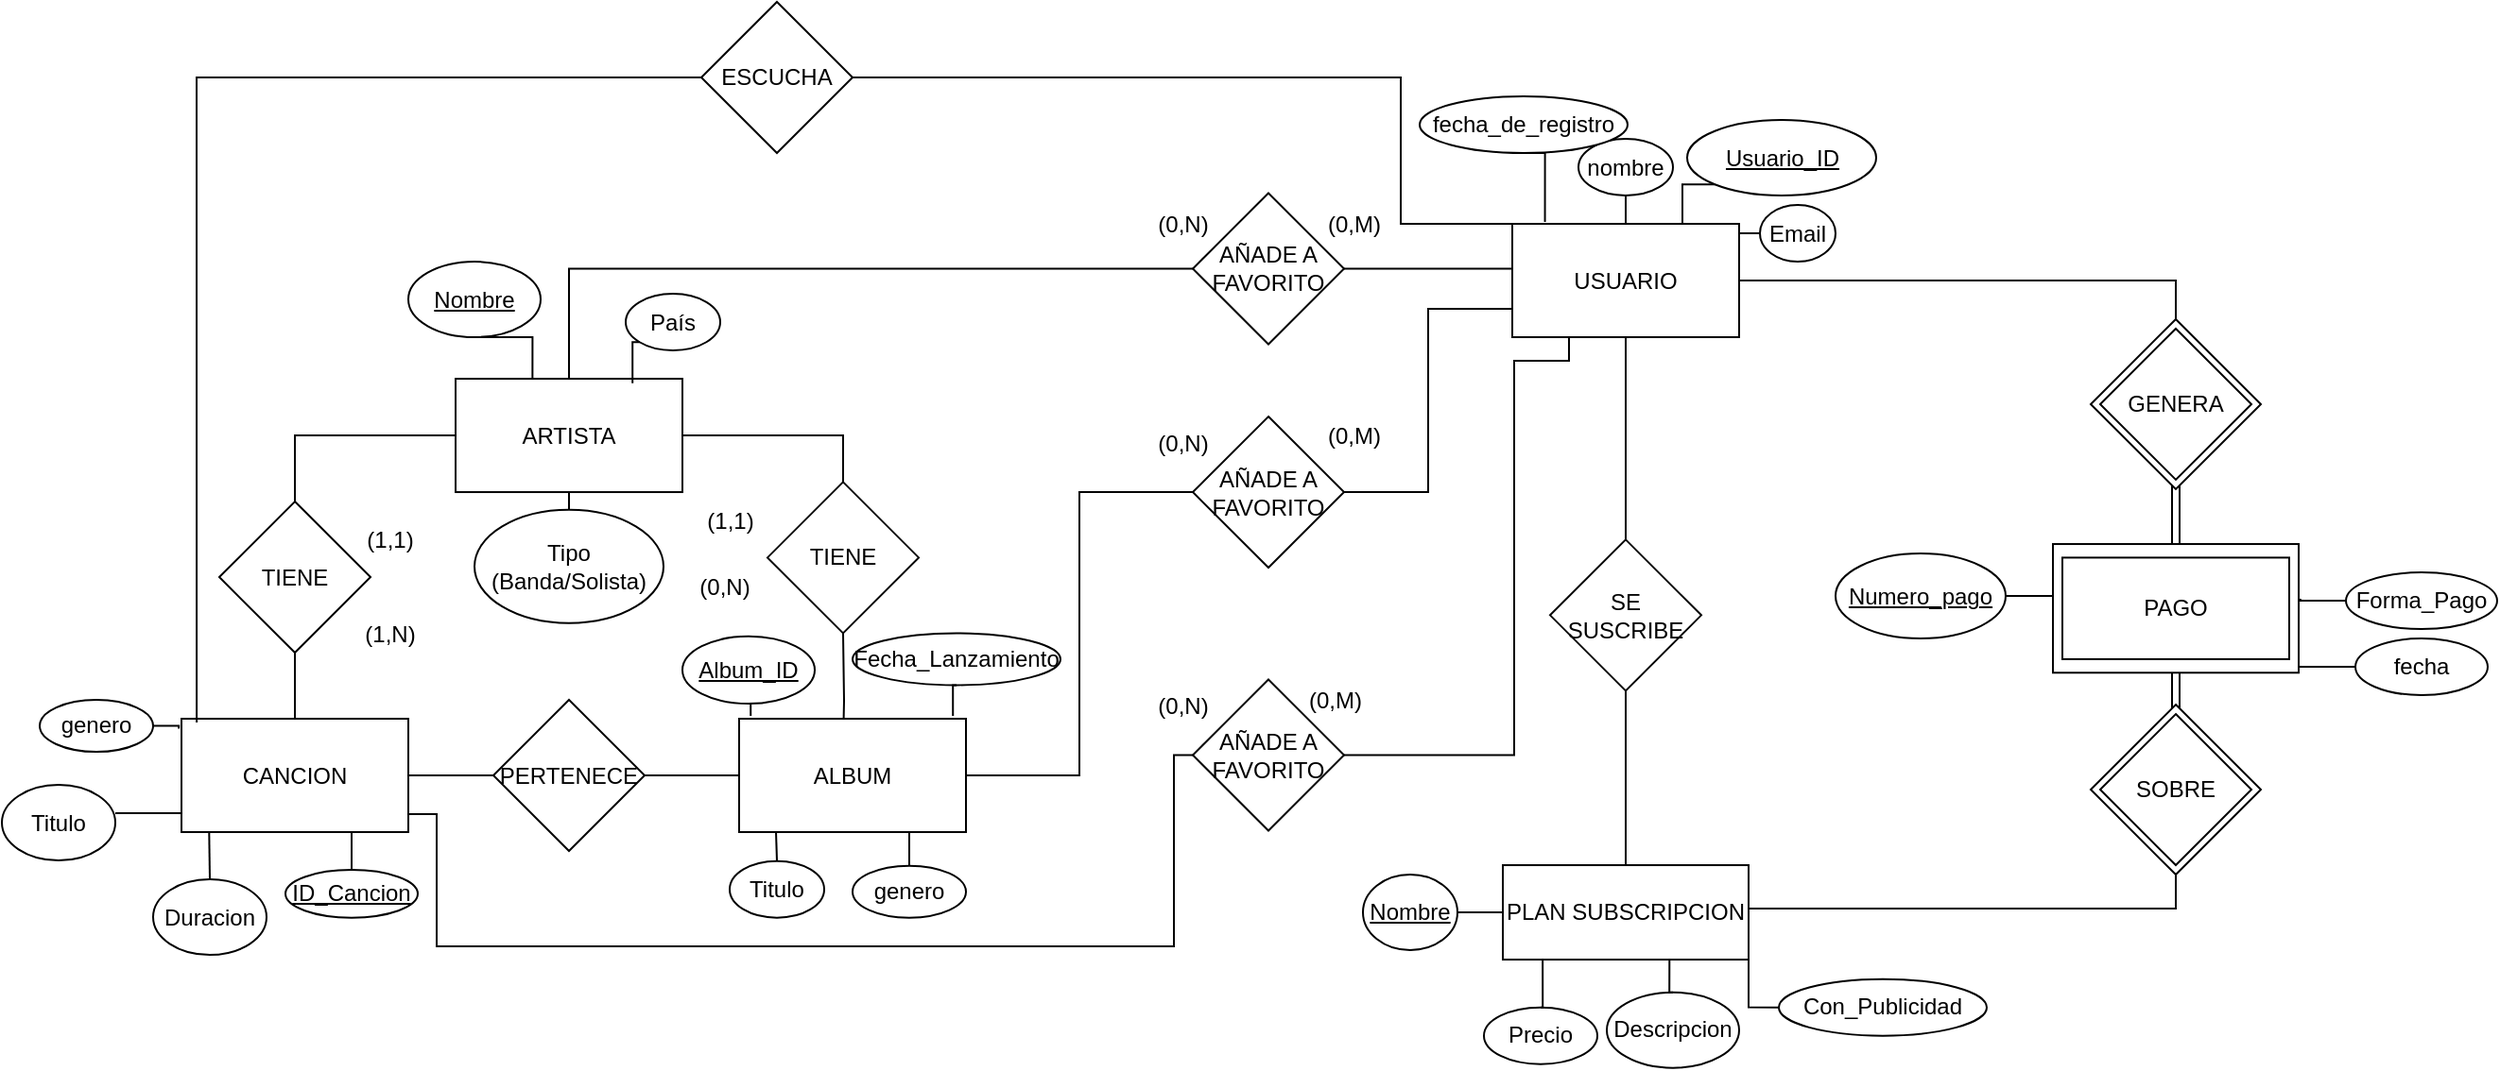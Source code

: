 <mxfile version="27.1.5">
  <diagram id="C5RBs43oDa-KdzZeNtuy" name="Page-1">
    <mxGraphModel dx="2550" dy="950" grid="1" gridSize="10" guides="1" tooltips="1" connect="1" arrows="1" fold="1" page="1" pageScale="1" pageWidth="827" pageHeight="1169" math="0" shadow="0">
      <root>
        <mxCell id="WIyWlLk6GJQsqaUBKTNV-0" />
        <mxCell id="WIyWlLk6GJQsqaUBKTNV-1" parent="WIyWlLk6GJQsqaUBKTNV-0" />
        <mxCell id="f3KI6IEDH12a3kG3DmT8-1" style="edgeStyle=orthogonalEdgeStyle;rounded=0;orthogonalLoop=1;jettySize=auto;html=1;exitX=0.5;exitY=1;exitDx=0;exitDy=0;entryX=0.5;entryY=0;entryDx=0;entryDy=0;endArrow=none;startFill=0;" parent="WIyWlLk6GJQsqaUBKTNV-1" source="ZIxAhvAk8yuxsASHKUe0-0" target="f3KI6IEDH12a3kG3DmT8-0" edge="1">
          <mxGeometry relative="1" as="geometry">
            <mxPoint x="89" y="497.5" as="targetPoint" />
          </mxGeometry>
        </mxCell>
        <mxCell id="ahxiHzl4CDc5EQUgLDPp-11" style="edgeStyle=orthogonalEdgeStyle;rounded=0;orthogonalLoop=1;jettySize=auto;html=1;exitX=1;exitY=0.5;exitDx=0;exitDy=0;entryX=0.5;entryY=0;entryDx=0;entryDy=0;endArrow=none;startFill=0;" edge="1" parent="WIyWlLk6GJQsqaUBKTNV-1" source="ZIxAhvAk8yuxsASHKUe0-0" target="ahxiHzl4CDc5EQUgLDPp-8">
          <mxGeometry relative="1" as="geometry" />
        </mxCell>
        <mxCell id="ahxiHzl4CDc5EQUgLDPp-35" style="edgeStyle=orthogonalEdgeStyle;rounded=0;orthogonalLoop=1;jettySize=auto;html=1;exitX=0;exitY=0;exitDx=0;exitDy=0;entryX=1;entryY=0.5;entryDx=0;entryDy=0;endArrow=none;startFill=0;" edge="1" parent="WIyWlLk6GJQsqaUBKTNV-1" source="ZIxAhvAk8yuxsASHKUe0-0" target="ahxiHzl4CDc5EQUgLDPp-34">
          <mxGeometry relative="1" as="geometry">
            <Array as="points">
              <mxPoint x="-30" y="408" />
              <mxPoint x="-30" y="330" />
            </Array>
          </mxGeometry>
        </mxCell>
        <mxCell id="ZIxAhvAk8yuxsASHKUe0-0" value="USUARIO" style="rounded=0;whiteSpace=wrap;html=1;" parent="WIyWlLk6GJQsqaUBKTNV-1" vertex="1">
          <mxGeometry x="29" y="407.5" width="120" height="60" as="geometry" />
        </mxCell>
        <mxCell id="c833CRv7a0KJ4lnG7vxt-4" style="edgeStyle=orthogonalEdgeStyle;rounded=0;orthogonalLoop=1;jettySize=auto;html=1;exitX=0.5;exitY=1;exitDx=0;exitDy=0;entryX=0.5;entryY=1;entryDx=0;entryDy=0;endArrow=none;startFill=0;" parent="WIyWlLk6GJQsqaUBKTNV-1" source="ZIxAhvAk8yuxsASHKUe0-4" target="ZIxAhvAk8yuxsASHKUe0-73" edge="1">
          <mxGeometry relative="1" as="geometry" />
        </mxCell>
        <mxCell id="ZIxAhvAk8yuxsASHKUe0-4" value="ARTISTA" style="rounded=0;whiteSpace=wrap;html=1;" parent="WIyWlLk6GJQsqaUBKTNV-1" vertex="1">
          <mxGeometry x="-530" y="489.52" width="120" height="60" as="geometry" />
        </mxCell>
        <mxCell id="ahxiHzl4CDc5EQUgLDPp-6" style="edgeStyle=orthogonalEdgeStyle;rounded=0;orthogonalLoop=1;jettySize=auto;html=1;exitX=1;exitY=1;exitDx=0;exitDy=0;entryX=0;entryY=0.5;entryDx=0;entryDy=0;endArrow=none;startFill=0;" edge="1" parent="WIyWlLk6GJQsqaUBKTNV-1" source="ZIxAhvAk8yuxsASHKUe0-19" target="ZIxAhvAk8yuxsASHKUe0-100">
          <mxGeometry relative="1" as="geometry">
            <Array as="points">
              <mxPoint x="154" y="822.33" />
            </Array>
          </mxGeometry>
        </mxCell>
        <mxCell id="ahxiHzl4CDc5EQUgLDPp-13" style="edgeStyle=orthogonalEdgeStyle;rounded=0;orthogonalLoop=1;jettySize=auto;html=1;exitX=1;exitY=0.5;exitDx=0;exitDy=0;entryX=0.5;entryY=1;entryDx=0;entryDy=0;endArrow=none;startFill=0;" edge="1" parent="WIyWlLk6GJQsqaUBKTNV-1" source="ZIxAhvAk8yuxsASHKUe0-19" target="f3KI6IEDH12a3kG3DmT8-9">
          <mxGeometry relative="1" as="geometry">
            <Array as="points">
              <mxPoint x="154" y="770" />
              <mxPoint x="380" y="770" />
            </Array>
          </mxGeometry>
        </mxCell>
        <mxCell id="ZIxAhvAk8yuxsASHKUe0-19" value="PLAN SUBSCRIPCION" style="rounded=0;whiteSpace=wrap;html=1;" parent="WIyWlLk6GJQsqaUBKTNV-1" vertex="1">
          <mxGeometry x="24" y="747.02" width="130" height="50" as="geometry" />
        </mxCell>
        <mxCell id="f3KI6IEDH12a3kG3DmT8-11" style="edgeStyle=orthogonalEdgeStyle;rounded=0;orthogonalLoop=1;jettySize=auto;html=1;exitX=0.5;exitY=1;exitDx=0;exitDy=0;entryX=0.5;entryY=0;entryDx=0;entryDy=0;endArrow=none;startFill=0;shape=link;" parent="WIyWlLk6GJQsqaUBKTNV-1" source="ZIxAhvAk8yuxsASHKUe0-33" target="f3KI6IEDH12a3kG3DmT8-10" edge="1">
          <mxGeometry relative="1" as="geometry" />
        </mxCell>
        <mxCell id="ahxiHzl4CDc5EQUgLDPp-10" style="edgeStyle=orthogonalEdgeStyle;rounded=0;orthogonalLoop=1;jettySize=auto;html=1;exitX=0.5;exitY=0;exitDx=0;exitDy=0;entryX=0.5;entryY=1;entryDx=0;entryDy=0;endArrow=none;startFill=0;shape=link;" edge="1" parent="WIyWlLk6GJQsqaUBKTNV-1" source="ZIxAhvAk8yuxsASHKUe0-33" target="ahxiHzl4CDc5EQUgLDPp-9">
          <mxGeometry relative="1" as="geometry" />
        </mxCell>
        <mxCell id="ZIxAhvAk8yuxsASHKUe0-33" value="PAGO" style="rounded=0;whiteSpace=wrap;html=1;" parent="WIyWlLk6GJQsqaUBKTNV-1" vertex="1">
          <mxGeometry x="315" y="577.02" width="130" height="68.13" as="geometry" />
        </mxCell>
        <mxCell id="f3KI6IEDH12a3kG3DmT8-38" style="edgeStyle=orthogonalEdgeStyle;rounded=0;orthogonalLoop=1;jettySize=auto;html=1;exitX=0.5;exitY=1;exitDx=0;exitDy=0;entryX=0.5;entryY=0;entryDx=0;entryDy=0;endArrow=none;startFill=0;" parent="WIyWlLk6GJQsqaUBKTNV-1" source="f3KI6IEDH12a3kG3DmT8-37" target="f3KI6IEDH12a3kG3DmT8-32" edge="1">
          <mxGeometry relative="1" as="geometry">
            <mxPoint x="-615" y="639.52" as="sourcePoint" />
            <mxPoint x="-615.0" y="664.51" as="targetPoint" />
          </mxGeometry>
        </mxCell>
        <mxCell id="f3KI6IEDH12a3kG3DmT8-46" style="edgeStyle=orthogonalEdgeStyle;rounded=0;orthogonalLoop=1;jettySize=auto;html=1;exitX=0.5;exitY=1;exitDx=0;exitDy=0;" parent="WIyWlLk6GJQsqaUBKTNV-1" edge="1">
          <mxGeometry relative="1" as="geometry">
            <mxPoint x="-325.222" y="694.82" as="targetPoint" />
            <mxPoint x="-325.0" y="624.19" as="sourcePoint" />
          </mxGeometry>
        </mxCell>
        <mxCell id="ZIxAhvAk8yuxsASHKUe0-41" value="" style="edgeStyle=orthogonalEdgeStyle;rounded=0;orthogonalLoop=1;jettySize=auto;html=1;endArrow=none;startFill=0;entryX=0;entryY=0.5;entryDx=0;entryDy=0;exitX=0.5;exitY=0;exitDx=0;exitDy=0;" parent="WIyWlLk6GJQsqaUBKTNV-1" source="f3KI6IEDH12a3kG3DmT8-37" target="ZIxAhvAk8yuxsASHKUe0-4" edge="1">
          <mxGeometry relative="1" as="geometry">
            <mxPoint x="-615" y="549.52" as="sourcePoint" />
            <mxPoint x="-880" y="639.52" as="targetPoint" />
            <Array as="points">
              <mxPoint x="-615" y="519.52" />
            </Array>
          </mxGeometry>
        </mxCell>
        <mxCell id="ZIxAhvAk8yuxsASHKUe0-42" value="" style="edgeStyle=orthogonalEdgeStyle;rounded=0;orthogonalLoop=1;jettySize=auto;html=1;endArrow=none;startFill=0;entryX=1;entryY=0.5;entryDx=0;entryDy=0;exitX=0.5;exitY=0;exitDx=0;exitDy=0;" parent="WIyWlLk6GJQsqaUBKTNV-1" source="f3KI6IEDH12a3kG3DmT8-45" target="ZIxAhvAk8yuxsASHKUe0-4" edge="1">
          <mxGeometry relative="1" as="geometry">
            <mxPoint x="-325" y="539.52" as="sourcePoint" />
            <mxPoint x="-870" y="649.52" as="targetPoint" />
            <Array as="points">
              <mxPoint x="-325" y="519.52" />
            </Array>
          </mxGeometry>
        </mxCell>
        <mxCell id="ZIxAhvAk8yuxsASHKUe0-53" value="&lt;u&gt;Numero_pago&lt;/u&gt;" style="ellipse;whiteSpace=wrap;html=1;" parent="WIyWlLk6GJQsqaUBKTNV-1" vertex="1">
          <mxGeometry x="200" y="582.03" width="90" height="44.99" as="geometry" />
        </mxCell>
        <mxCell id="ZIxAhvAk8yuxsASHKUe0-56" value="Forma_Pago" style="ellipse;whiteSpace=wrap;html=1;" parent="WIyWlLk6GJQsqaUBKTNV-1" vertex="1">
          <mxGeometry x="470" y="592.03" width="80" height="30" as="geometry" />
        </mxCell>
        <mxCell id="f3KI6IEDH12a3kG3DmT8-29" style="edgeStyle=orthogonalEdgeStyle;rounded=0;orthogonalLoop=1;jettySize=auto;html=1;exitX=1;exitY=0.5;exitDx=0;exitDy=0;entryX=-0.001;entryY=0.847;entryDx=0;entryDy=0;endArrow=none;startFill=0;entryPerimeter=0;" parent="WIyWlLk6GJQsqaUBKTNV-1" target="f3KI6IEDH12a3kG3DmT8-32" edge="1">
          <mxGeometry relative="1" as="geometry">
            <mxPoint x="-710" y="719.5" as="sourcePoint" />
            <mxPoint x="-680.0" y="717.01" as="targetPoint" />
          </mxGeometry>
        </mxCell>
        <mxCell id="ZIxAhvAk8yuxsASHKUe0-65" value="Titulo" style="ellipse;whiteSpace=wrap;html=1;" parent="WIyWlLk6GJQsqaUBKTNV-1" vertex="1">
          <mxGeometry x="-770" y="704.51" width="60" height="40" as="geometry" />
        </mxCell>
        <mxCell id="ZIxAhvAk8yuxsASHKUe0-67" value="Duracion" style="ellipse;whiteSpace=wrap;html=1;" parent="WIyWlLk6GJQsqaUBKTNV-1" vertex="1">
          <mxGeometry x="-690" y="754.51" width="60" height="40" as="geometry" />
        </mxCell>
        <mxCell id="ZIxAhvAk8yuxsASHKUe0-68" value="genero" style="ellipse;whiteSpace=wrap;html=1;" parent="WIyWlLk6GJQsqaUBKTNV-1" vertex="1">
          <mxGeometry x="-750" y="659.52" width="60" height="27.5" as="geometry" />
        </mxCell>
        <mxCell id="c833CRv7a0KJ4lnG7vxt-32" style="edgeStyle=orthogonalEdgeStyle;rounded=0;orthogonalLoop=1;jettySize=auto;html=1;exitX=0;exitY=1;exitDx=0;exitDy=0;entryX=0.75;entryY=0;entryDx=0;entryDy=0;endArrow=none;startFill=0;" parent="WIyWlLk6GJQsqaUBKTNV-1" source="ZIxAhvAk8yuxsASHKUe0-71" target="ZIxAhvAk8yuxsASHKUe0-0" edge="1">
          <mxGeometry relative="1" as="geometry" />
        </mxCell>
        <mxCell id="ZIxAhvAk8yuxsASHKUe0-71" value="&lt;u&gt;Usuario_ID&lt;/u&gt;" style="ellipse;whiteSpace=wrap;html=1;" parent="WIyWlLk6GJQsqaUBKTNV-1" vertex="1">
          <mxGeometry x="121.5" y="352.5" width="100" height="40" as="geometry" />
        </mxCell>
        <mxCell id="ZIxAhvAk8yuxsASHKUe0-73" value="Tipo (Banda/Solista)" style="ellipse;whiteSpace=wrap;html=1;direction=west;" parent="WIyWlLk6GJQsqaUBKTNV-1" vertex="1">
          <mxGeometry x="-520" y="558.89" width="100" height="60" as="geometry" />
        </mxCell>
        <mxCell id="ZIxAhvAk8yuxsASHKUe0-74" value="&lt;u&gt;Album_ID&lt;/u&gt;" style="ellipse;whiteSpace=wrap;html=1;" parent="WIyWlLk6GJQsqaUBKTNV-1" vertex="1">
          <mxGeometry x="-410" y="625.9" width="70" height="35.62" as="geometry" />
        </mxCell>
        <mxCell id="ZIxAhvAk8yuxsASHKUe0-76" value="Titulo" style="ellipse;whiteSpace=wrap;html=1;" parent="WIyWlLk6GJQsqaUBKTNV-1" vertex="1">
          <mxGeometry x="-385" y="744.82" width="50" height="30" as="geometry" />
        </mxCell>
        <mxCell id="ZIxAhvAk8yuxsASHKUe0-77" value="Fecha_Lanzamiento" style="ellipse;whiteSpace=wrap;html=1;" parent="WIyWlLk6GJQsqaUBKTNV-1" vertex="1">
          <mxGeometry x="-320" y="624.2" width="110" height="27.5" as="geometry" />
        </mxCell>
        <mxCell id="ZIxAhvAk8yuxsASHKUe0-79" value="Descripcion" style="ellipse;whiteSpace=wrap;html=1;" parent="WIyWlLk6GJQsqaUBKTNV-1" vertex="1">
          <mxGeometry x="79" y="814.34" width="70" height="40" as="geometry" />
        </mxCell>
        <mxCell id="ahxiHzl4CDc5EQUgLDPp-2" style="edgeStyle=orthogonalEdgeStyle;rounded=0;orthogonalLoop=1;jettySize=auto;html=1;exitX=1;exitY=0.5;exitDx=0;exitDy=0;entryX=0;entryY=0.5;entryDx=0;entryDy=0;endArrow=none;startFill=0;" edge="1" parent="WIyWlLk6GJQsqaUBKTNV-1" source="ZIxAhvAk8yuxsASHKUe0-81" target="ZIxAhvAk8yuxsASHKUe0-19">
          <mxGeometry relative="1" as="geometry" />
        </mxCell>
        <mxCell id="ZIxAhvAk8yuxsASHKUe0-81" value="&lt;u&gt;Nombre&lt;/u&gt;" style="ellipse;whiteSpace=wrap;html=1;" parent="WIyWlLk6GJQsqaUBKTNV-1" vertex="1">
          <mxGeometry x="-50" y="752.02" width="50" height="40" as="geometry" />
        </mxCell>
        <mxCell id="ahxiHzl4CDc5EQUgLDPp-23" style="edgeStyle=orthogonalEdgeStyle;rounded=0;orthogonalLoop=1;jettySize=auto;html=1;exitX=0;exitY=0.5;exitDx=0;exitDy=0;entryX=0.5;entryY=0;entryDx=0;entryDy=0;endArrow=none;startFill=0;" edge="1" parent="WIyWlLk6GJQsqaUBKTNV-1" source="ZIxAhvAk8yuxsASHKUe0-85" target="ZIxAhvAk8yuxsASHKUe0-4">
          <mxGeometry relative="1" as="geometry" />
        </mxCell>
        <mxCell id="ZIxAhvAk8yuxsASHKUe0-85" value="AÑADE A FAVORITO" style="rhombus;whiteSpace=wrap;html=1;" parent="WIyWlLk6GJQsqaUBKTNV-1" vertex="1">
          <mxGeometry x="-140" y="391.25" width="80" height="80" as="geometry" />
        </mxCell>
        <mxCell id="c833CRv7a0KJ4lnG7vxt-31" style="edgeStyle=orthogonalEdgeStyle;rounded=0;orthogonalLoop=1;jettySize=auto;html=1;exitX=0.5;exitY=1;exitDx=0;exitDy=0;entryX=0.5;entryY=0;entryDx=0;entryDy=0;endArrow=none;startFill=0;" parent="WIyWlLk6GJQsqaUBKTNV-1" source="ZIxAhvAk8yuxsASHKUe0-97" target="ZIxAhvAk8yuxsASHKUe0-0" edge="1">
          <mxGeometry relative="1" as="geometry" />
        </mxCell>
        <mxCell id="ZIxAhvAk8yuxsASHKUe0-97" value="nombre" style="ellipse;whiteSpace=wrap;html=1;" parent="WIyWlLk6GJQsqaUBKTNV-1" vertex="1">
          <mxGeometry x="64" y="362.5" width="50" height="30" as="geometry" />
        </mxCell>
        <mxCell id="ZIxAhvAk8yuxsASHKUe0-98" value="Email" style="ellipse;whiteSpace=wrap;html=1;" parent="WIyWlLk6GJQsqaUBKTNV-1" vertex="1">
          <mxGeometry x="160" y="397.5" width="40" height="30" as="geometry" />
        </mxCell>
        <mxCell id="ZIxAhvAk8yuxsASHKUe0-99" value="fecha_de_registro" style="ellipse;whiteSpace=wrap;html=1;" parent="WIyWlLk6GJQsqaUBKTNV-1" vertex="1">
          <mxGeometry x="-20" y="340" width="110" height="30" as="geometry" />
        </mxCell>
        <mxCell id="ZIxAhvAk8yuxsASHKUe0-100" value="Con_Publicidad" style="ellipse;whiteSpace=wrap;html=1;" parent="WIyWlLk6GJQsqaUBKTNV-1" vertex="1">
          <mxGeometry x="170" y="807.32" width="110" height="30" as="geometry" />
        </mxCell>
        <mxCell id="ZIxAhvAk8yuxsASHKUe0-142" value="(1,N)" style="text;html=1;align=center;verticalAlign=middle;resizable=0;points=[];autosize=1;strokeColor=none;fillColor=none;" parent="WIyWlLk6GJQsqaUBKTNV-1" vertex="1">
          <mxGeometry x="-590" y="609.52" width="50" height="30" as="geometry" />
        </mxCell>
        <mxCell id="ZIxAhvAk8yuxsASHKUe0-143" value="(1,1)" style="text;html=1;align=center;verticalAlign=middle;resizable=0;points=[];autosize=1;strokeColor=none;fillColor=none;" parent="WIyWlLk6GJQsqaUBKTNV-1" vertex="1">
          <mxGeometry x="-590" y="559.52" width="50" height="30" as="geometry" />
        </mxCell>
        <mxCell id="ZIxAhvAk8yuxsASHKUe0-144" value="(1,1)" style="text;html=1;align=center;verticalAlign=middle;resizable=0;points=[];autosize=1;strokeColor=none;fillColor=none;" parent="WIyWlLk6GJQsqaUBKTNV-1" vertex="1">
          <mxGeometry x="-410" y="549.52" width="50" height="30" as="geometry" />
        </mxCell>
        <mxCell id="ZIxAhvAk8yuxsASHKUe0-145" value="(0,N)" style="text;html=1;align=center;verticalAlign=middle;resizable=0;points=[];autosize=1;strokeColor=none;fillColor=none;" parent="WIyWlLk6GJQsqaUBKTNV-1" vertex="1">
          <mxGeometry x="-413" y="584.51" width="50" height="30" as="geometry" />
        </mxCell>
        <mxCell id="c833CRv7a0KJ4lnG7vxt-22" value="(0,M)" style="text;html=1;align=center;verticalAlign=middle;resizable=0;points=[];autosize=1;strokeColor=none;fillColor=none;" parent="WIyWlLk6GJQsqaUBKTNV-1" vertex="1">
          <mxGeometry x="-80" y="392.5" width="50" height="30" as="geometry" />
        </mxCell>
        <mxCell id="c833CRv7a0KJ4lnG7vxt-23" value="(0,N)" style="text;html=1;align=center;verticalAlign=middle;whiteSpace=wrap;rounded=0;" parent="WIyWlLk6GJQsqaUBKTNV-1" vertex="1">
          <mxGeometry x="-170" y="393.13" width="50" height="28.74" as="geometry" />
        </mxCell>
        <mxCell id="c833CRv7a0KJ4lnG7vxt-27" value="Precio" style="ellipse;whiteSpace=wrap;html=1;" parent="WIyWlLk6GJQsqaUBKTNV-1" vertex="1">
          <mxGeometry x="14" y="822.33" width="60" height="30" as="geometry" />
        </mxCell>
        <mxCell id="c833CRv7a0KJ4lnG7vxt-34" style="edgeStyle=orthogonalEdgeStyle;rounded=0;orthogonalLoop=1;jettySize=auto;html=1;exitX=0.5;exitY=1;exitDx=0;exitDy=0;entryX=0.947;entryY=0.034;entryDx=0;entryDy=0;entryPerimeter=0;endArrow=none;startFill=0;" parent="WIyWlLk6GJQsqaUBKTNV-1" source="ZIxAhvAk8yuxsASHKUe0-77" edge="1">
          <mxGeometry relative="1" as="geometry">
            <mxPoint x="-266.89" y="667.993" as="targetPoint" />
          </mxGeometry>
        </mxCell>
        <mxCell id="c833CRv7a0KJ4lnG7vxt-35" style="edgeStyle=orthogonalEdgeStyle;rounded=0;orthogonalLoop=1;jettySize=auto;html=1;exitX=0.5;exitY=1;exitDx=0;exitDy=0;entryX=0.124;entryY=0.034;entryDx=0;entryDy=0;entryPerimeter=0;endArrow=none;startFill=0;" parent="WIyWlLk6GJQsqaUBKTNV-1" source="ZIxAhvAk8yuxsASHKUe0-74" edge="1">
          <mxGeometry relative="1" as="geometry">
            <mxPoint x="-373.88" y="667.993" as="targetPoint" />
          </mxGeometry>
        </mxCell>
        <mxCell id="c833CRv7a0KJ4lnG7vxt-36" style="edgeStyle=orthogonalEdgeStyle;rounded=0;orthogonalLoop=1;jettySize=auto;html=1;exitX=0.5;exitY=0;exitDx=0;exitDy=0;entryX=0.226;entryY=0.965;entryDx=0;entryDy=0;entryPerimeter=0;endArrow=none;startFill=0;" parent="WIyWlLk6GJQsqaUBKTNV-1" source="ZIxAhvAk8yuxsASHKUe0-76" edge="1">
          <mxGeometry relative="1" as="geometry">
            <mxPoint x="-360.62" y="725.305" as="targetPoint" />
          </mxGeometry>
        </mxCell>
        <mxCell id="c833CRv7a0KJ4lnG7vxt-39" value="&lt;u&gt;Nombre&lt;/u&gt;" style="ellipse;whiteSpace=wrap;html=1;" parent="WIyWlLk6GJQsqaUBKTNV-1" vertex="1">
          <mxGeometry x="-555" y="427.5" width="70" height="40" as="geometry" />
        </mxCell>
        <mxCell id="c833CRv7a0KJ4lnG7vxt-40" value="País" style="ellipse;whiteSpace=wrap;html=1;" parent="WIyWlLk6GJQsqaUBKTNV-1" vertex="1">
          <mxGeometry x="-440" y="444.52" width="50" height="30" as="geometry" />
        </mxCell>
        <mxCell id="c833CRv7a0KJ4lnG7vxt-42" style="edgeStyle=orthogonalEdgeStyle;rounded=0;orthogonalLoop=1;jettySize=auto;html=1;exitX=0.5;exitY=1;exitDx=0;exitDy=0;entryX=0.339;entryY=-0.002;entryDx=0;entryDy=0;entryPerimeter=0;endArrow=none;startFill=0;" parent="WIyWlLk6GJQsqaUBKTNV-1" source="c833CRv7a0KJ4lnG7vxt-39" target="ZIxAhvAk8yuxsASHKUe0-4" edge="1">
          <mxGeometry relative="1" as="geometry">
            <mxPoint x="-490" y="474.52" as="sourcePoint" />
          </mxGeometry>
        </mxCell>
        <mxCell id="c833CRv7a0KJ4lnG7vxt-43" style="edgeStyle=orthogonalEdgeStyle;rounded=0;orthogonalLoop=1;jettySize=auto;html=1;exitX=0;exitY=1;exitDx=0;exitDy=0;entryX=0.78;entryY=0.039;entryDx=0;entryDy=0;entryPerimeter=0;endArrow=none;startFill=0;" parent="WIyWlLk6GJQsqaUBKTNV-1" source="c833CRv7a0KJ4lnG7vxt-40" target="ZIxAhvAk8yuxsASHKUe0-4" edge="1">
          <mxGeometry relative="1" as="geometry" />
        </mxCell>
        <mxCell id="ahxiHzl4CDc5EQUgLDPp-1" style="edgeStyle=orthogonalEdgeStyle;rounded=0;orthogonalLoop=1;jettySize=auto;html=1;exitX=0.5;exitY=1;exitDx=0;exitDy=0;entryX=0.5;entryY=0;entryDx=0;entryDy=0;endArrow=none;startFill=0;" edge="1" parent="WIyWlLk6GJQsqaUBKTNV-1" source="f3KI6IEDH12a3kG3DmT8-0" target="ZIxAhvAk8yuxsASHKUe0-19">
          <mxGeometry relative="1" as="geometry" />
        </mxCell>
        <mxCell id="f3KI6IEDH12a3kG3DmT8-0" value="SE SUSCRIBE" style="rhombus;whiteSpace=wrap;html=1;" parent="WIyWlLk6GJQsqaUBKTNV-1" vertex="1">
          <mxGeometry x="49" y="574.68" width="80" height="80" as="geometry" />
        </mxCell>
        <mxCell id="f3KI6IEDH12a3kG3DmT8-5" value="PAGO" style="rounded=0;whiteSpace=wrap;html=1;" parent="WIyWlLk6GJQsqaUBKTNV-1" vertex="1">
          <mxGeometry x="320" y="584.21" width="120" height="53.75" as="geometry" />
        </mxCell>
        <mxCell id="f3KI6IEDH12a3kG3DmT8-9" value="GENERA" style="rhombus;whiteSpace=wrap;html=1;" parent="WIyWlLk6GJQsqaUBKTNV-1" vertex="1">
          <mxGeometry x="335" y="662.03" width="90" height="89.99" as="geometry" />
        </mxCell>
        <mxCell id="f3KI6IEDH12a3kG3DmT8-10" value="SOBRE" style="rhombus;whiteSpace=wrap;html=1;" parent="WIyWlLk6GJQsqaUBKTNV-1" vertex="1">
          <mxGeometry x="340" y="667.02" width="80" height="80" as="geometry" />
        </mxCell>
        <mxCell id="f3KI6IEDH12a3kG3DmT8-16" style="edgeStyle=orthogonalEdgeStyle;rounded=0;orthogonalLoop=1;jettySize=auto;html=1;exitX=1;exitY=0.5;exitDx=0;exitDy=0;entryX=0;entryY=0.407;entryDx=0;entryDy=0;entryPerimeter=0;endArrow=none;startFill=0;" parent="WIyWlLk6GJQsqaUBKTNV-1" source="ZIxAhvAk8yuxsASHKUe0-53" target="ZIxAhvAk8yuxsASHKUe0-33" edge="1">
          <mxGeometry relative="1" as="geometry" />
        </mxCell>
        <mxCell id="f3KI6IEDH12a3kG3DmT8-17" style="edgeStyle=orthogonalEdgeStyle;rounded=0;orthogonalLoop=1;jettySize=auto;html=1;exitX=0;exitY=0.5;exitDx=0;exitDy=0;entryX=1.007;entryY=0.425;entryDx=0;entryDy=0;entryPerimeter=0;endArrow=none;startFill=0;" parent="WIyWlLk6GJQsqaUBKTNV-1" source="ZIxAhvAk8yuxsASHKUe0-56" target="ZIxAhvAk8yuxsASHKUe0-33" edge="1">
          <mxGeometry relative="1" as="geometry" />
        </mxCell>
        <mxCell id="f3KI6IEDH12a3kG3DmT8-18" value="fecha" style="ellipse;whiteSpace=wrap;html=1;" parent="WIyWlLk6GJQsqaUBKTNV-1" vertex="1">
          <mxGeometry x="475" y="627.02" width="70" height="30" as="geometry" />
        </mxCell>
        <mxCell id="f3KI6IEDH12a3kG3DmT8-20" style="edgeStyle=orthogonalEdgeStyle;rounded=0;orthogonalLoop=1;jettySize=auto;html=1;exitX=0;exitY=0.5;exitDx=0;exitDy=0;entryX=1;entryY=0.954;entryDx=0;entryDy=0;entryPerimeter=0;endArrow=none;startFill=0;" parent="WIyWlLk6GJQsqaUBKTNV-1" source="f3KI6IEDH12a3kG3DmT8-18" target="ZIxAhvAk8yuxsASHKUe0-33" edge="1">
          <mxGeometry relative="1" as="geometry" />
        </mxCell>
        <mxCell id="f3KI6IEDH12a3kG3DmT8-32" value="CANCION" style="rounded=0;whiteSpace=wrap;html=1;" parent="WIyWlLk6GJQsqaUBKTNV-1" vertex="1">
          <mxGeometry x="-675" y="669.51" width="120" height="60" as="geometry" />
        </mxCell>
        <mxCell id="f3KI6IEDH12a3kG3DmT8-37" value="TIENE" style="rhombus;whiteSpace=wrap;html=1;" parent="WIyWlLk6GJQsqaUBKTNV-1" vertex="1">
          <mxGeometry x="-655" y="554.52" width="80" height="80" as="geometry" />
        </mxCell>
        <mxCell id="f3KI6IEDH12a3kG3DmT8-41" style="edgeStyle=orthogonalEdgeStyle;rounded=0;orthogonalLoop=1;jettySize=auto;html=1;exitX=0.5;exitY=0;exitDx=0;exitDy=0;entryX=0.122;entryY=1;entryDx=0;entryDy=0;entryPerimeter=0;endArrow=none;startFill=0;" parent="WIyWlLk6GJQsqaUBKTNV-1" source="ZIxAhvAk8yuxsASHKUe0-67" target="f3KI6IEDH12a3kG3DmT8-32" edge="1">
          <mxGeometry relative="1" as="geometry">
            <mxPoint x="-660.37" y="734.65" as="targetPoint" />
          </mxGeometry>
        </mxCell>
        <mxCell id="f3KI6IEDH12a3kG3DmT8-43" style="edgeStyle=orthogonalEdgeStyle;rounded=0;orthogonalLoop=1;jettySize=auto;html=1;exitX=1;exitY=0.5;exitDx=0;exitDy=0;entryX=-0.012;entryY=0.087;entryDx=0;entryDy=0;entryPerimeter=0;endArrow=none;startFill=0;" parent="WIyWlLk6GJQsqaUBKTNV-1" source="ZIxAhvAk8yuxsASHKUe0-68" target="f3KI6IEDH12a3kG3DmT8-32" edge="1">
          <mxGeometry relative="1" as="geometry">
            <mxPoint x="-678.96" y="672.21" as="targetPoint" />
          </mxGeometry>
        </mxCell>
        <mxCell id="f3KI6IEDH12a3kG3DmT8-45" value="TIENE" style="rhombus;whiteSpace=wrap;html=1;" parent="WIyWlLk6GJQsqaUBKTNV-1" vertex="1">
          <mxGeometry x="-365" y="544.2" width="80" height="80" as="geometry" />
        </mxCell>
        <mxCell id="f3KI6IEDH12a3kG3DmT8-50" value="ALBUM" style="rounded=0;whiteSpace=wrap;html=1;" parent="WIyWlLk6GJQsqaUBKTNV-1" vertex="1">
          <mxGeometry x="-380" y="669.51" width="120" height="60" as="geometry" />
        </mxCell>
        <mxCell id="f3KI6IEDH12a3kG3DmT8-54" style="edgeStyle=orthogonalEdgeStyle;rounded=0;orthogonalLoop=1;jettySize=auto;html=1;exitX=0.5;exitY=0;exitDx=0;exitDy=0;entryX=0.75;entryY=1;entryDx=0;entryDy=0;endArrow=none;startFill=0;" parent="WIyWlLk6GJQsqaUBKTNV-1" source="f3KI6IEDH12a3kG3DmT8-52" target="f3KI6IEDH12a3kG3DmT8-32" edge="1">
          <mxGeometry relative="1" as="geometry" />
        </mxCell>
        <mxCell id="f3KI6IEDH12a3kG3DmT8-52" value="&lt;u&gt;ID_Cancion&lt;/u&gt;" style="ellipse;whiteSpace=wrap;html=1;" parent="WIyWlLk6GJQsqaUBKTNV-1" vertex="1">
          <mxGeometry x="-620" y="749.52" width="70" height="25.3" as="geometry" />
        </mxCell>
        <mxCell id="f3KI6IEDH12a3kG3DmT8-56" style="edgeStyle=orthogonalEdgeStyle;rounded=0;orthogonalLoop=1;jettySize=auto;html=1;exitX=1;exitY=0.5;exitDx=0;exitDy=0;endArrow=none;startFill=0;" parent="WIyWlLk6GJQsqaUBKTNV-1" source="f3KI6IEDH12a3kG3DmT8-55" target="f3KI6IEDH12a3kG3DmT8-50" edge="1">
          <mxGeometry relative="1" as="geometry" />
        </mxCell>
        <mxCell id="f3KI6IEDH12a3kG3DmT8-57" style="edgeStyle=orthogonalEdgeStyle;rounded=0;orthogonalLoop=1;jettySize=auto;html=1;exitX=0;exitY=0.5;exitDx=0;exitDy=0;endArrow=none;startFill=0;" parent="WIyWlLk6GJQsqaUBKTNV-1" source="f3KI6IEDH12a3kG3DmT8-55" target="f3KI6IEDH12a3kG3DmT8-32" edge="1">
          <mxGeometry relative="1" as="geometry" />
        </mxCell>
        <mxCell id="f3KI6IEDH12a3kG3DmT8-55" value="PERTENECE" style="rhombus;whiteSpace=wrap;html=1;" parent="WIyWlLk6GJQsqaUBKTNV-1" vertex="1">
          <mxGeometry x="-510" y="659.51" width="80" height="80" as="geometry" />
        </mxCell>
        <mxCell id="f3KI6IEDH12a3kG3DmT8-59" style="edgeStyle=orthogonalEdgeStyle;rounded=0;orthogonalLoop=1;jettySize=auto;html=1;exitX=0.5;exitY=0;exitDx=0;exitDy=0;entryX=0.75;entryY=1;entryDx=0;entryDy=0;endArrow=none;startFill=0;" parent="WIyWlLk6GJQsqaUBKTNV-1" source="f3KI6IEDH12a3kG3DmT8-58" target="f3KI6IEDH12a3kG3DmT8-50" edge="1">
          <mxGeometry relative="1" as="geometry" />
        </mxCell>
        <mxCell id="f3KI6IEDH12a3kG3DmT8-58" value="genero" style="ellipse;whiteSpace=wrap;html=1;" parent="WIyWlLk6GJQsqaUBKTNV-1" vertex="1">
          <mxGeometry x="-320" y="747.32" width="60" height="27.5" as="geometry" />
        </mxCell>
        <mxCell id="ahxiHzl4CDc5EQUgLDPp-4" style="edgeStyle=orthogonalEdgeStyle;rounded=0;orthogonalLoop=1;jettySize=auto;html=1;exitX=0.5;exitY=0;exitDx=0;exitDy=0;entryX=0.678;entryY=1.005;entryDx=0;entryDy=0;entryPerimeter=0;endArrow=none;startFill=0;" edge="1" parent="WIyWlLk6GJQsqaUBKTNV-1" source="ZIxAhvAk8yuxsASHKUe0-79" target="ZIxAhvAk8yuxsASHKUe0-19">
          <mxGeometry relative="1" as="geometry" />
        </mxCell>
        <mxCell id="ahxiHzl4CDc5EQUgLDPp-5" style="edgeStyle=orthogonalEdgeStyle;rounded=0;orthogonalLoop=1;jettySize=auto;html=1;exitX=0.5;exitY=0;exitDx=0;exitDy=0;entryX=0.162;entryY=0.993;entryDx=0;entryDy=0;entryPerimeter=0;endArrow=none;startFill=0;" edge="1" parent="WIyWlLk6GJQsqaUBKTNV-1" source="c833CRv7a0KJ4lnG7vxt-27" target="ZIxAhvAk8yuxsASHKUe0-19">
          <mxGeometry relative="1" as="geometry" />
        </mxCell>
        <mxCell id="ahxiHzl4CDc5EQUgLDPp-8" value="GENERA" style="rhombus;whiteSpace=wrap;html=1;" vertex="1" parent="WIyWlLk6GJQsqaUBKTNV-1">
          <mxGeometry x="335" y="457.98" width="90" height="89.99" as="geometry" />
        </mxCell>
        <mxCell id="ahxiHzl4CDc5EQUgLDPp-9" value="GENERA" style="rhombus;whiteSpace=wrap;html=1;" vertex="1" parent="WIyWlLk6GJQsqaUBKTNV-1">
          <mxGeometry x="340" y="462.97" width="80" height="80" as="geometry" />
        </mxCell>
        <mxCell id="ahxiHzl4CDc5EQUgLDPp-15" style="edgeStyle=orthogonalEdgeStyle;rounded=0;orthogonalLoop=1;jettySize=auto;html=1;exitX=0;exitY=0.5;exitDx=0;exitDy=0;entryX=1.001;entryY=0.09;entryDx=0;entryDy=0;entryPerimeter=0;endArrow=none;startFill=0;" edge="1" parent="WIyWlLk6GJQsqaUBKTNV-1" source="ZIxAhvAk8yuxsASHKUe0-98" target="ZIxAhvAk8yuxsASHKUe0-0">
          <mxGeometry relative="1" as="geometry" />
        </mxCell>
        <mxCell id="ahxiHzl4CDc5EQUgLDPp-24" style="edgeStyle=orthogonalEdgeStyle;rounded=0;orthogonalLoop=1;jettySize=auto;html=1;exitX=1;exitY=0.5;exitDx=0;exitDy=0;entryX=0;entryY=0.75;entryDx=0;entryDy=0;endArrow=none;startFill=0;" edge="1" parent="WIyWlLk6GJQsqaUBKTNV-1" source="ahxiHzl4CDc5EQUgLDPp-16" target="ZIxAhvAk8yuxsASHKUe0-0">
          <mxGeometry relative="1" as="geometry" />
        </mxCell>
        <mxCell id="ahxiHzl4CDc5EQUgLDPp-25" style="edgeStyle=orthogonalEdgeStyle;rounded=0;orthogonalLoop=1;jettySize=auto;html=1;exitX=0;exitY=0.5;exitDx=0;exitDy=0;entryX=1;entryY=0.5;entryDx=0;entryDy=0;endArrow=none;startFill=0;" edge="1" parent="WIyWlLk6GJQsqaUBKTNV-1" source="ahxiHzl4CDc5EQUgLDPp-16" target="f3KI6IEDH12a3kG3DmT8-50">
          <mxGeometry relative="1" as="geometry" />
        </mxCell>
        <mxCell id="ahxiHzl4CDc5EQUgLDPp-16" value="AÑADE A FAVORITO" style="rhombus;whiteSpace=wrap;html=1;" vertex="1" parent="WIyWlLk6GJQsqaUBKTNV-1">
          <mxGeometry x="-140" y="509.52" width="80" height="80" as="geometry" />
        </mxCell>
        <mxCell id="ahxiHzl4CDc5EQUgLDPp-17" value="(0,M)" style="text;html=1;align=center;verticalAlign=middle;resizable=0;points=[];autosize=1;strokeColor=none;fillColor=none;" vertex="1" parent="WIyWlLk6GJQsqaUBKTNV-1">
          <mxGeometry x="-80" y="504.52" width="50" height="30" as="geometry" />
        </mxCell>
        <mxCell id="ahxiHzl4CDc5EQUgLDPp-18" value="(0,N)" style="text;html=1;align=center;verticalAlign=middle;whiteSpace=wrap;rounded=0;" vertex="1" parent="WIyWlLk6GJQsqaUBKTNV-1">
          <mxGeometry x="-170" y="509.52" width="50" height="28.74" as="geometry" />
        </mxCell>
        <mxCell id="ahxiHzl4CDc5EQUgLDPp-31" style="edgeStyle=orthogonalEdgeStyle;rounded=0;orthogonalLoop=1;jettySize=auto;html=1;exitX=0;exitY=0.5;exitDx=0;exitDy=0;entryX=1;entryY=0.75;entryDx=0;entryDy=0;endArrow=none;startFill=0;" edge="1" parent="WIyWlLk6GJQsqaUBKTNV-1" source="ahxiHzl4CDc5EQUgLDPp-19" target="f3KI6IEDH12a3kG3DmT8-32">
          <mxGeometry relative="1" as="geometry">
            <mxPoint x="-180" y="800" as="targetPoint" />
            <Array as="points">
              <mxPoint x="-150" y="689" />
              <mxPoint x="-150" y="790" />
              <mxPoint x="-540" y="790" />
              <mxPoint x="-540" y="720" />
              <mxPoint x="-555" y="720" />
            </Array>
          </mxGeometry>
        </mxCell>
        <mxCell id="ahxiHzl4CDc5EQUgLDPp-32" style="edgeStyle=orthogonalEdgeStyle;rounded=0;orthogonalLoop=1;jettySize=auto;html=1;exitX=1;exitY=0.5;exitDx=0;exitDy=0;entryX=0.25;entryY=1;entryDx=0;entryDy=0;endArrow=none;startFill=0;" edge="1" parent="WIyWlLk6GJQsqaUBKTNV-1" source="ahxiHzl4CDc5EQUgLDPp-19" target="ZIxAhvAk8yuxsASHKUe0-0">
          <mxGeometry relative="1" as="geometry">
            <Array as="points">
              <mxPoint x="30" y="689" />
              <mxPoint x="30" y="480" />
              <mxPoint x="59" y="480" />
            </Array>
          </mxGeometry>
        </mxCell>
        <mxCell id="ahxiHzl4CDc5EQUgLDPp-19" value="AÑADE A FAVORITO" style="rhombus;whiteSpace=wrap;html=1;" vertex="1" parent="WIyWlLk6GJQsqaUBKTNV-1">
          <mxGeometry x="-140" y="648.75" width="80" height="80" as="geometry" />
        </mxCell>
        <mxCell id="ahxiHzl4CDc5EQUgLDPp-20" value="(0,M)" style="text;html=1;align=center;verticalAlign=middle;resizable=0;points=[];autosize=1;strokeColor=none;fillColor=none;" vertex="1" parent="WIyWlLk6GJQsqaUBKTNV-1">
          <mxGeometry x="-90" y="645.15" width="50" height="30" as="geometry" />
        </mxCell>
        <mxCell id="ahxiHzl4CDc5EQUgLDPp-21" value="(0,N)" style="text;html=1;align=center;verticalAlign=middle;whiteSpace=wrap;rounded=0;" vertex="1" parent="WIyWlLk6GJQsqaUBKTNV-1">
          <mxGeometry x="-170" y="648.75" width="50" height="28.74" as="geometry" />
        </mxCell>
        <mxCell id="ahxiHzl4CDc5EQUgLDPp-27" style="edgeStyle=orthogonalEdgeStyle;rounded=0;orthogonalLoop=1;jettySize=auto;html=1;exitX=1;exitY=0.5;exitDx=0;exitDy=0;entryX=0.003;entryY=0.395;entryDx=0;entryDy=0;entryPerimeter=0;endArrow=none;startFill=0;" edge="1" parent="WIyWlLk6GJQsqaUBKTNV-1" source="ZIxAhvAk8yuxsASHKUe0-85" target="ZIxAhvAk8yuxsASHKUe0-0">
          <mxGeometry relative="1" as="geometry" />
        </mxCell>
        <mxCell id="ahxiHzl4CDc5EQUgLDPp-34" value="ESCUCHA" style="rhombus;whiteSpace=wrap;html=1;" vertex="1" parent="WIyWlLk6GJQsqaUBKTNV-1">
          <mxGeometry x="-400" y="290" width="80" height="80" as="geometry" />
        </mxCell>
        <mxCell id="ahxiHzl4CDc5EQUgLDPp-36" style="edgeStyle=orthogonalEdgeStyle;rounded=0;orthogonalLoop=1;jettySize=auto;html=1;exitX=0.5;exitY=1;exitDx=0;exitDy=0;entryX=0.144;entryY=-0.016;entryDx=0;entryDy=0;entryPerimeter=0;endArrow=none;startFill=0;" edge="1" parent="WIyWlLk6GJQsqaUBKTNV-1" source="ZIxAhvAk8yuxsASHKUe0-99" target="ZIxAhvAk8yuxsASHKUe0-0">
          <mxGeometry relative="1" as="geometry" />
        </mxCell>
        <mxCell id="ahxiHzl4CDc5EQUgLDPp-37" style="edgeStyle=orthogonalEdgeStyle;rounded=0;orthogonalLoop=1;jettySize=auto;html=1;exitX=0;exitY=0.5;exitDx=0;exitDy=0;entryX=0.067;entryY=0.034;entryDx=0;entryDy=0;entryPerimeter=0;endArrow=none;startFill=0;" edge="1" parent="WIyWlLk6GJQsqaUBKTNV-1" source="ahxiHzl4CDc5EQUgLDPp-34" target="f3KI6IEDH12a3kG3DmT8-32">
          <mxGeometry relative="1" as="geometry" />
        </mxCell>
      </root>
    </mxGraphModel>
  </diagram>
</mxfile>
